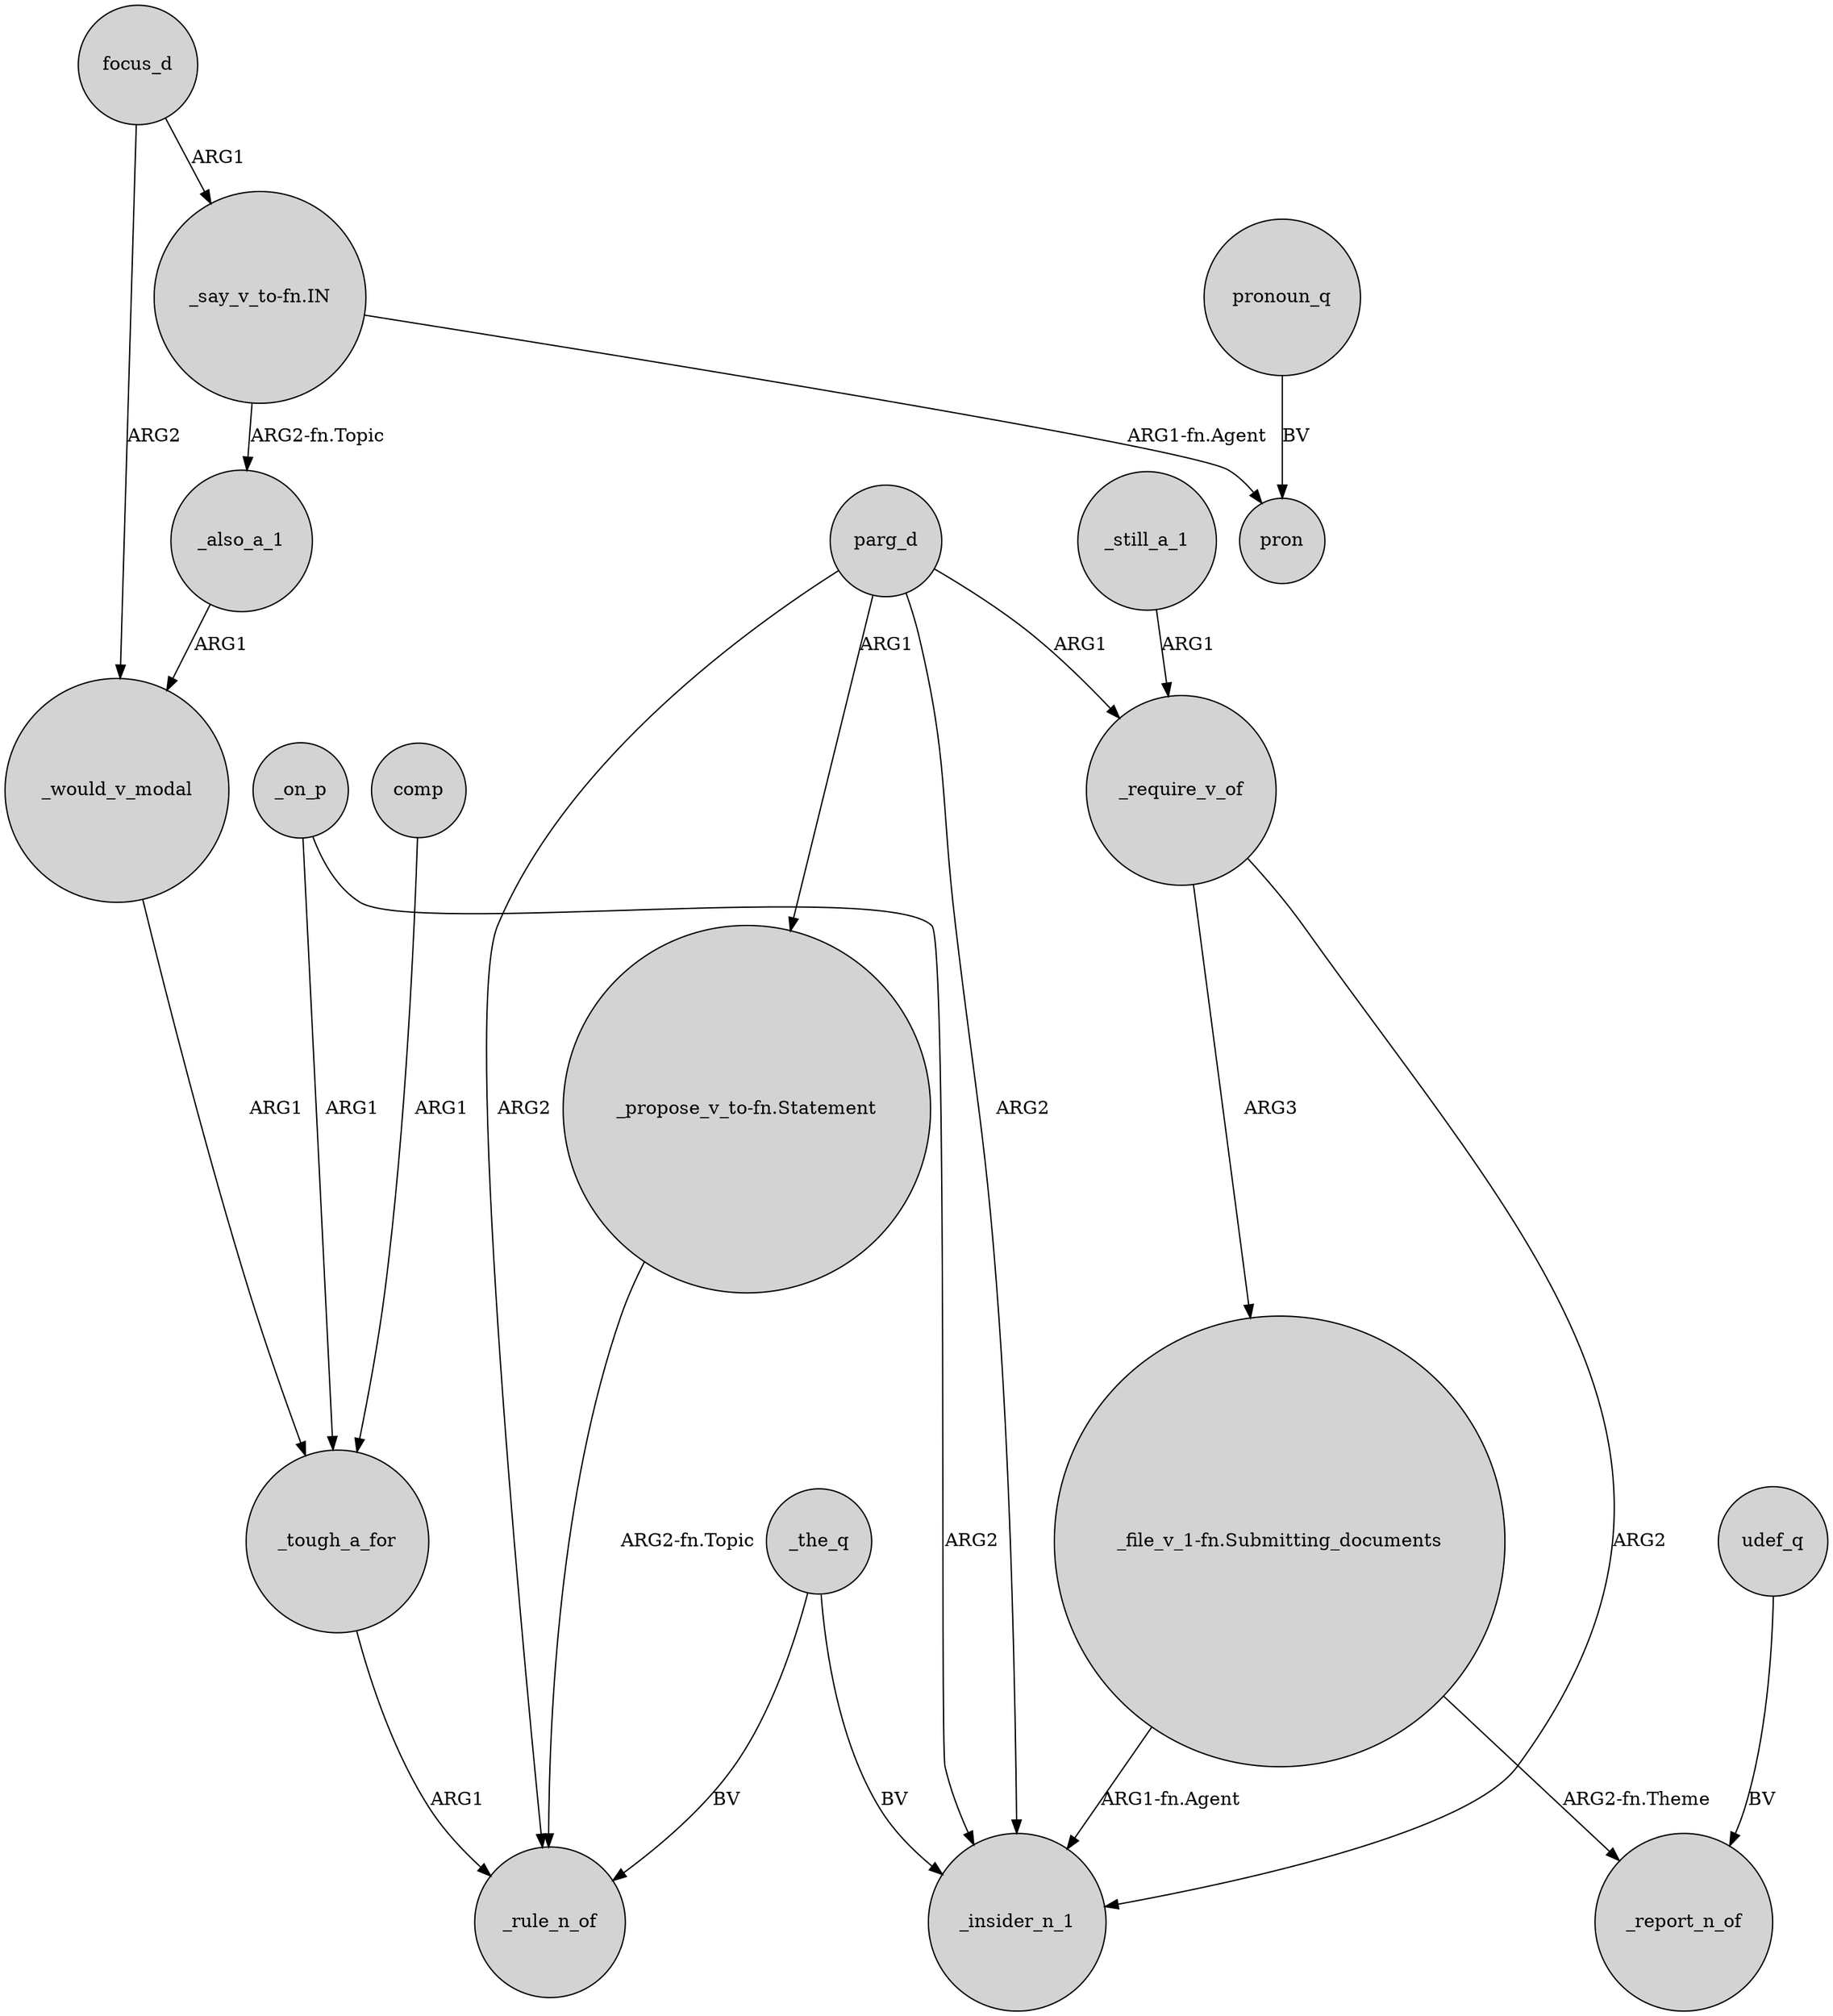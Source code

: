 digraph {
	node [shape=circle style=filled]
	focus_d -> _would_v_modal [label=ARG2]
	_on_p -> _tough_a_for [label=ARG1]
	"_say_v_to-fn.IN" -> _also_a_1 [label="ARG2-fn.Topic"]
	parg_d -> _insider_n_1 [label=ARG2]
	"_file_v_1-fn.Submitting_documents" -> _insider_n_1 [label="ARG1-fn.Agent"]
	"_file_v_1-fn.Submitting_documents" -> _report_n_of [label="ARG2-fn.Theme"]
	_on_p -> _insider_n_1 [label=ARG2]
	udef_q -> _report_n_of [label=BV]
	parg_d -> "_propose_v_to-fn.Statement" [label=ARG1]
	_still_a_1 -> _require_v_of [label=ARG1]
	_tough_a_for -> _rule_n_of [label=ARG1]
	"_propose_v_to-fn.Statement" -> _rule_n_of [label="ARG2-fn.Topic"]
	parg_d -> _rule_n_of [label=ARG2]
	pronoun_q -> pron [label=BV]
	_also_a_1 -> _would_v_modal [label=ARG1]
	_require_v_of -> "_file_v_1-fn.Submitting_documents" [label=ARG3]
	_would_v_modal -> _tough_a_for [label=ARG1]
	parg_d -> _require_v_of [label=ARG1]
	_the_q -> _rule_n_of [label=BV]
	"_say_v_to-fn.IN" -> pron [label="ARG1-fn.Agent"]
	_require_v_of -> _insider_n_1 [label=ARG2]
	comp -> _tough_a_for [label=ARG1]
	_the_q -> _insider_n_1 [label=BV]
	focus_d -> "_say_v_to-fn.IN" [label=ARG1]
}

